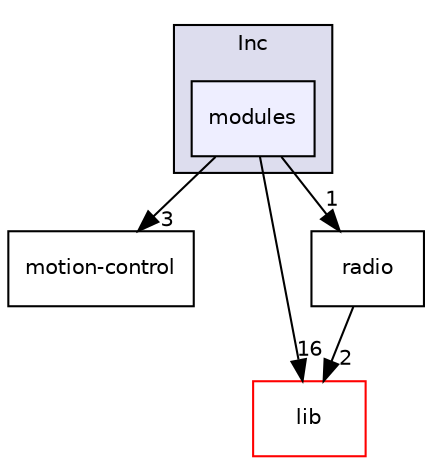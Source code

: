 digraph "/home/developer/robocup-firmware/robot/control/Inc/modules" {
  compound=true
  node [ fontsize="10", fontname="Helvetica"];
  edge [ labelfontsize="10", labelfontname="Helvetica"];
  subgraph clusterdir_fd52124c4ca61b3c99db413ceca9f983 {
    graph [ bgcolor="#ddddee", pencolor="black", label="Inc" fontname="Helvetica", fontsize="10", URL="dir_fd52124c4ca61b3c99db413ceca9f983.html"]
  dir_46be606fe712097f815c5f164a99c858 [shape=box, label="modules", style="filled", fillcolor="#eeeeff", pencolor="black", URL="dir_46be606fe712097f815c5f164a99c858.html"];
  }
  dir_087824843af999929d24013060a6b935 [shape=box label="motion-control" URL="dir_087824843af999929d24013060a6b935.html"];
  dir_bce75092e74c8e5afefc19c24a06f395 [shape=box label="lib" fillcolor="white" style="filled" color="red" URL="dir_bce75092e74c8e5afefc19c24a06f395.html"];
  dir_158341ba859a9e010f791bf02f61fbdf [shape=box label="radio" URL="dir_158341ba859a9e010f791bf02f61fbdf.html"];
  dir_46be606fe712097f815c5f164a99c858->dir_087824843af999929d24013060a6b935 [headlabel="3", labeldistance=1.5 headhref="dir_000005_000006.html"];
  dir_46be606fe712097f815c5f164a99c858->dir_bce75092e74c8e5afefc19c24a06f395 [headlabel="16", labeldistance=1.5 headhref="dir_000005_000013.html"];
  dir_46be606fe712097f815c5f164a99c858->dir_158341ba859a9e010f791bf02f61fbdf [headlabel="1", labeldistance=1.5 headhref="dir_000005_000007.html"];
  dir_158341ba859a9e010f791bf02f61fbdf->dir_bce75092e74c8e5afefc19c24a06f395 [headlabel="2", labeldistance=1.5 headhref="dir_000007_000013.html"];
}
